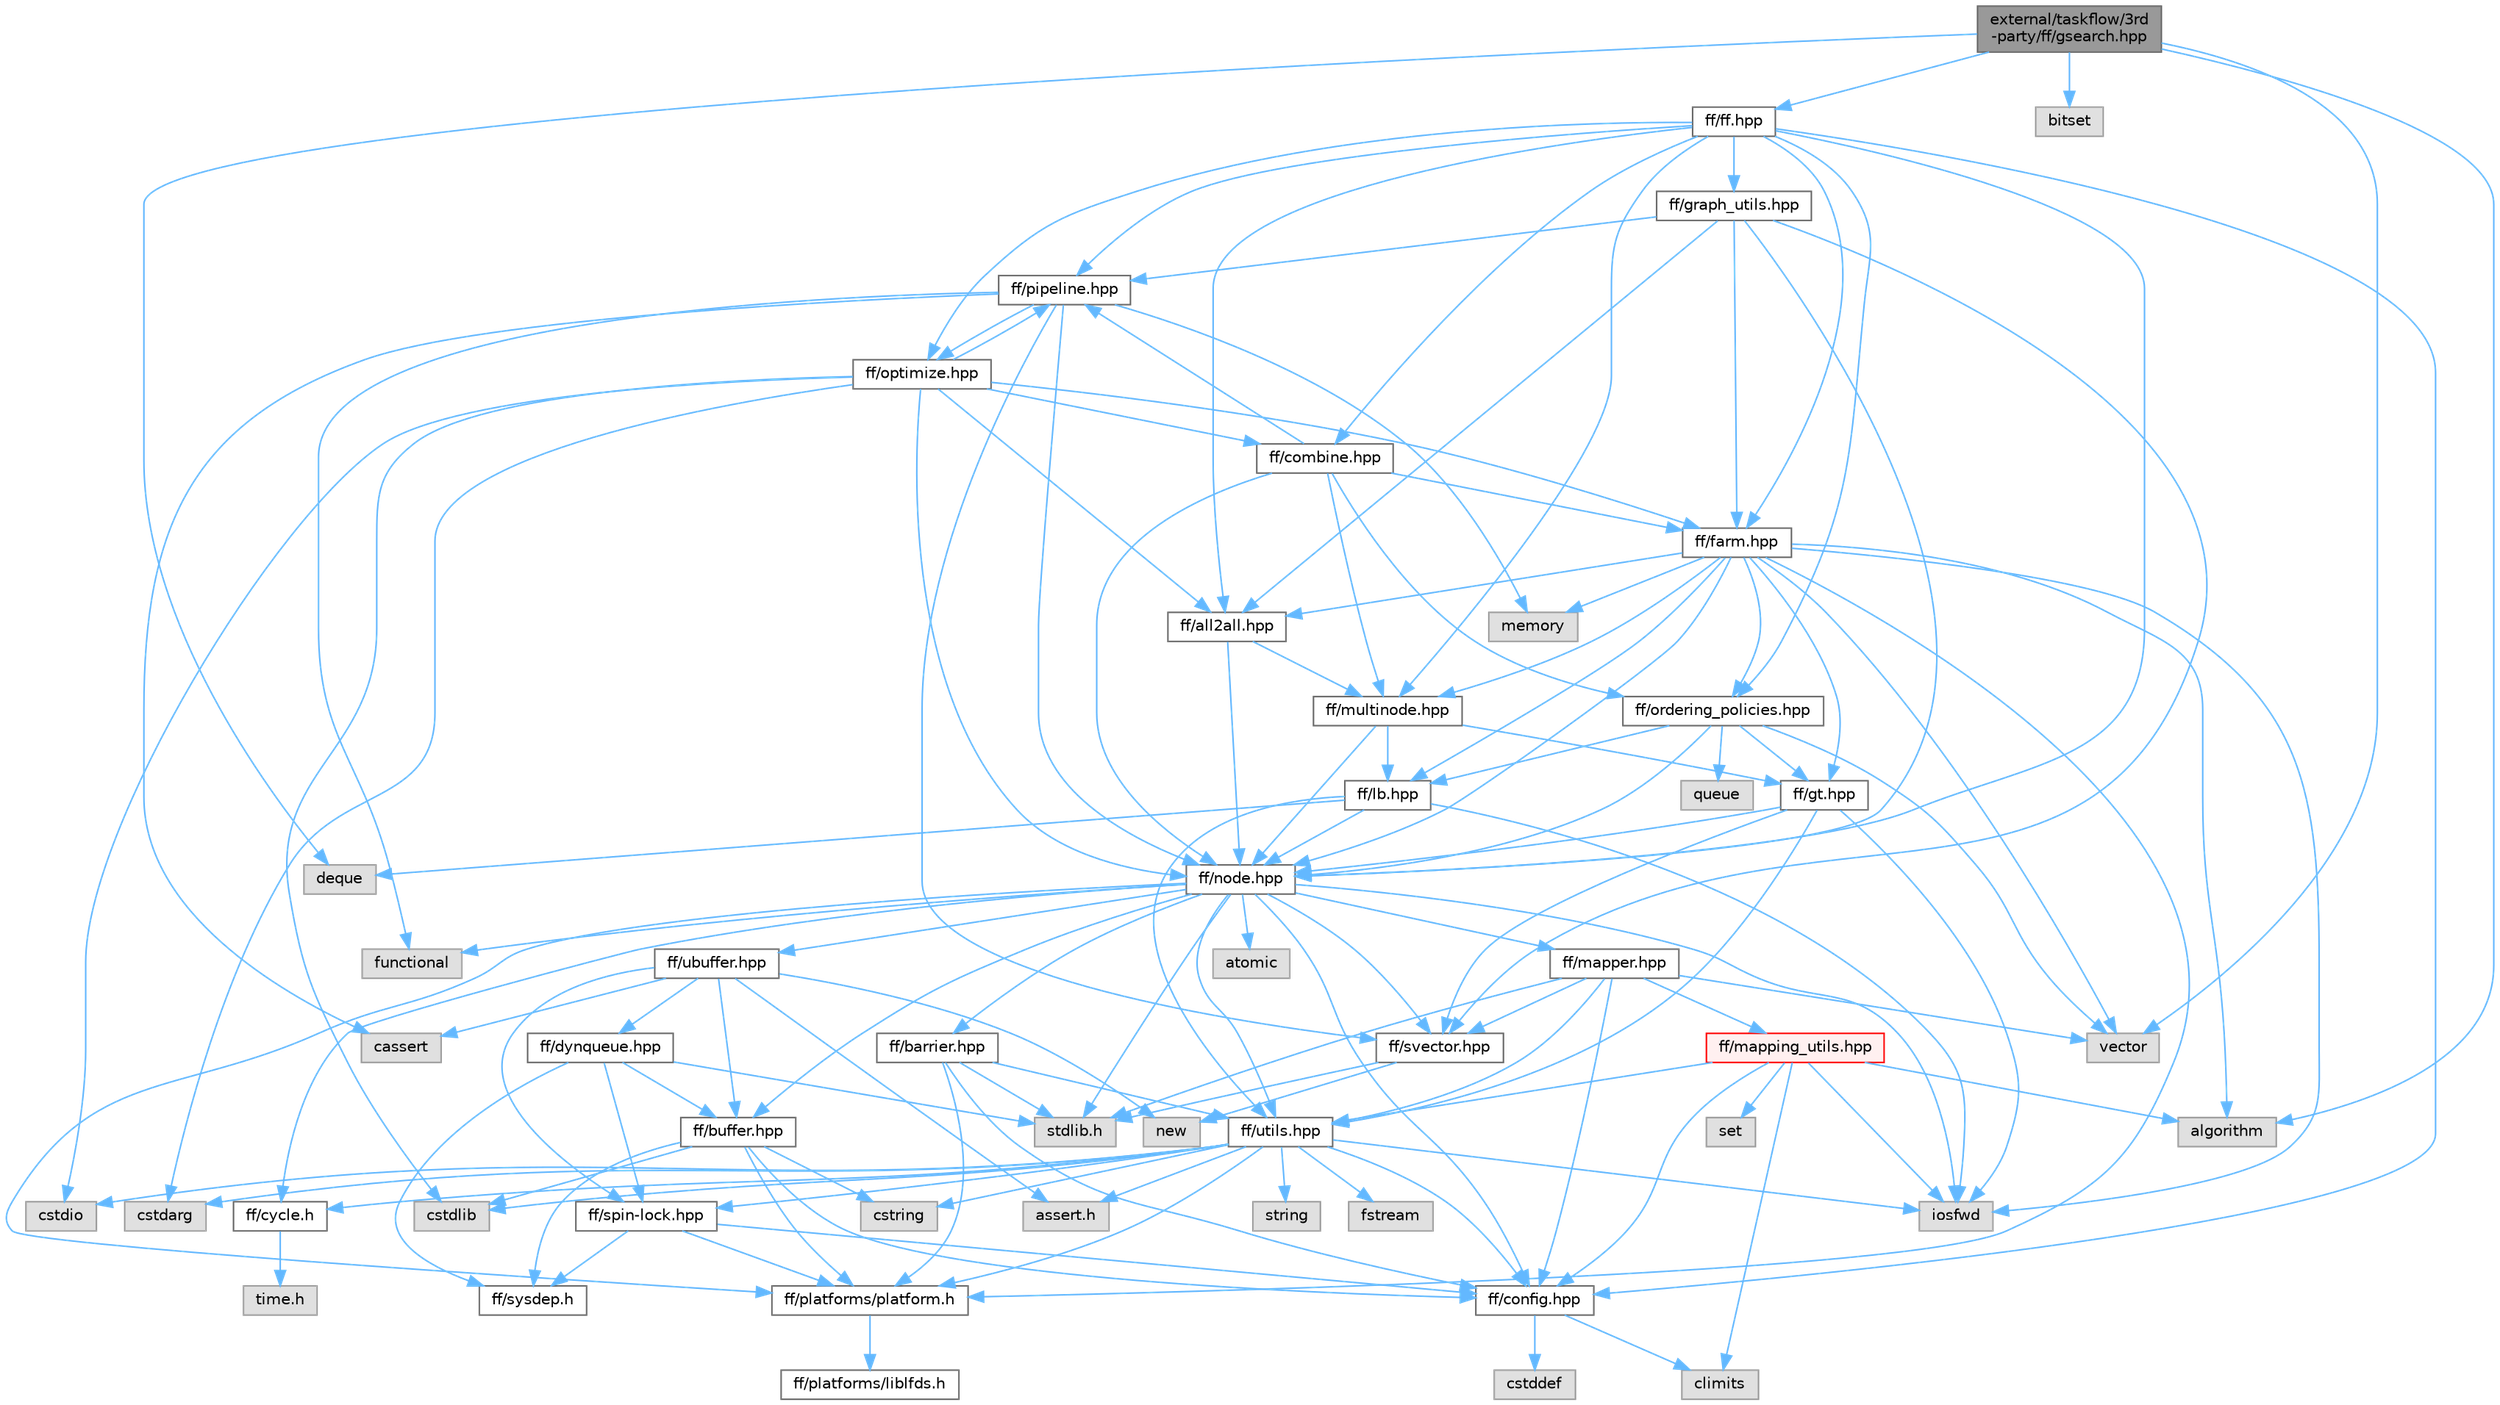 digraph "external/taskflow/3rd-party/ff/gsearch.hpp"
{
 // LATEX_PDF_SIZE
  bgcolor="transparent";
  edge [fontname=Helvetica,fontsize=10,labelfontname=Helvetica,labelfontsize=10];
  node [fontname=Helvetica,fontsize=10,shape=box,height=0.2,width=0.4];
  Node1 [id="Node000001",label="external/taskflow/3rd\l-party/ff/gsearch.hpp",height=0.2,width=0.4,color="gray40", fillcolor="grey60", style="filled", fontcolor="black",tooltip="This file implements the graph search skeleton."];
  Node1 -> Node2 [id="edge1_Node000001_Node000002",color="steelblue1",style="solid",tooltip=" "];
  Node2 [id="Node000002",label="deque",height=0.2,width=0.4,color="grey60", fillcolor="#E0E0E0", style="filled",tooltip=" "];
  Node1 -> Node3 [id="edge2_Node000001_Node000003",color="steelblue1",style="solid",tooltip=" "];
  Node3 [id="Node000003",label="vector",height=0.2,width=0.4,color="grey60", fillcolor="#E0E0E0", style="filled",tooltip=" "];
  Node1 -> Node4 [id="edge3_Node000001_Node000004",color="steelblue1",style="solid",tooltip=" "];
  Node4 [id="Node000004",label="bitset",height=0.2,width=0.4,color="grey60", fillcolor="#E0E0E0", style="filled",tooltip=" "];
  Node1 -> Node5 [id="edge4_Node000001_Node000005",color="steelblue1",style="solid",tooltip=" "];
  Node5 [id="Node000005",label="algorithm",height=0.2,width=0.4,color="grey60", fillcolor="#E0E0E0", style="filled",tooltip=" "];
  Node1 -> Node6 [id="edge5_Node000001_Node000006",color="steelblue1",style="solid",tooltip=" "];
  Node6 [id="Node000006",label="ff/ff.hpp",height=0.2,width=0.4,color="grey40", fillcolor="white", style="filled",URL="$ff_8hpp.html",tooltip=" "];
  Node6 -> Node7 [id="edge6_Node000006_Node000007",color="steelblue1",style="solid",tooltip=" "];
  Node7 [id="Node000007",label="ff/config.hpp",height=0.2,width=0.4,color="grey40", fillcolor="white", style="filled",URL="$config_8hpp.html",tooltip=" "];
  Node7 -> Node8 [id="edge7_Node000007_Node000008",color="steelblue1",style="solid",tooltip=" "];
  Node8 [id="Node000008",label="cstddef",height=0.2,width=0.4,color="grey60", fillcolor="#E0E0E0", style="filled",tooltip=" "];
  Node7 -> Node9 [id="edge8_Node000007_Node000009",color="steelblue1",style="solid",tooltip=" "];
  Node9 [id="Node000009",label="climits",height=0.2,width=0.4,color="grey60", fillcolor="#E0E0E0", style="filled",tooltip=" "];
  Node6 -> Node10 [id="edge9_Node000006_Node000010",color="steelblue1",style="solid",tooltip=" "];
  Node10 [id="Node000010",label="ff/node.hpp",height=0.2,width=0.4,color="grey40", fillcolor="white", style="filled",URL="$node_8hpp.html",tooltip="FastFlow ff_node"];
  Node10 -> Node11 [id="edge10_Node000010_Node000011",color="steelblue1",style="solid",tooltip=" "];
  Node11 [id="Node000011",label="stdlib.h",height=0.2,width=0.4,color="grey60", fillcolor="#E0E0E0", style="filled",tooltip=" "];
  Node10 -> Node12 [id="edge11_Node000010_Node000012",color="steelblue1",style="solid",tooltip=" "];
  Node12 [id="Node000012",label="iosfwd",height=0.2,width=0.4,color="grey60", fillcolor="#E0E0E0", style="filled",tooltip=" "];
  Node10 -> Node13 [id="edge12_Node000010_Node000013",color="steelblue1",style="solid",tooltip=" "];
  Node13 [id="Node000013",label="functional",height=0.2,width=0.4,color="grey60", fillcolor="#E0E0E0", style="filled",tooltip=" "];
  Node10 -> Node14 [id="edge13_Node000010_Node000014",color="steelblue1",style="solid",tooltip=" "];
  Node14 [id="Node000014",label="ff/platforms/platform.h",height=0.2,width=0.4,color="grey40", fillcolor="white", style="filled",URL="$external_2taskflow_23rd-party_2ff_2platforms_2_platform_8h.html",tooltip=" "];
  Node14 -> Node15 [id="edge14_Node000014_Node000015",color="steelblue1",style="solid",tooltip=" "];
  Node15 [id="Node000015",label="ff/platforms/liblfds.h",height=0.2,width=0.4,color="grey40", fillcolor="white", style="filled",URL="$liblfds_8h.html",tooltip=" "];
  Node10 -> Node16 [id="edge15_Node000010_Node000016",color="steelblue1",style="solid",tooltip=" "];
  Node16 [id="Node000016",label="ff/cycle.h",height=0.2,width=0.4,color="grey40", fillcolor="white", style="filled",URL="$cycle_8h.html",tooltip=" "];
  Node16 -> Node17 [id="edge16_Node000016_Node000017",color="steelblue1",style="solid",tooltip=" "];
  Node17 [id="Node000017",label="time.h",height=0.2,width=0.4,color="grey60", fillcolor="#E0E0E0", style="filled",tooltip=" "];
  Node10 -> Node18 [id="edge17_Node000010_Node000018",color="steelblue1",style="solid",tooltip=" "];
  Node18 [id="Node000018",label="ff/utils.hpp",height=0.2,width=0.4,color="grey40", fillcolor="white", style="filled",URL="$utils_8hpp.html",tooltip="Utility functions"];
  Node18 -> Node19 [id="edge18_Node000018_Node000019",color="steelblue1",style="solid",tooltip=" "];
  Node19 [id="Node000019",label="assert.h",height=0.2,width=0.4,color="grey60", fillcolor="#E0E0E0", style="filled",tooltip=" "];
  Node18 -> Node20 [id="edge19_Node000018_Node000020",color="steelblue1",style="solid",tooltip=" "];
  Node20 [id="Node000020",label="cstdio",height=0.2,width=0.4,color="grey60", fillcolor="#E0E0E0", style="filled",tooltip=" "];
  Node18 -> Node21 [id="edge20_Node000018_Node000021",color="steelblue1",style="solid",tooltip=" "];
  Node21 [id="Node000021",label="cstdlib",height=0.2,width=0.4,color="grey60", fillcolor="#E0E0E0", style="filled",tooltip=" "];
  Node18 -> Node22 [id="edge21_Node000018_Node000022",color="steelblue1",style="solid",tooltip=" "];
  Node22 [id="Node000022",label="cstdarg",height=0.2,width=0.4,color="grey60", fillcolor="#E0E0E0", style="filled",tooltip=" "];
  Node18 -> Node12 [id="edge22_Node000018_Node000012",color="steelblue1",style="solid",tooltip=" "];
  Node18 -> Node7 [id="edge23_Node000018_Node000007",color="steelblue1",style="solid",tooltip=" "];
  Node18 -> Node14 [id="edge24_Node000018_Node000014",color="steelblue1",style="solid",tooltip=" "];
  Node18 -> Node23 [id="edge25_Node000018_Node000023",color="steelblue1",style="solid",tooltip=" "];
  Node23 [id="Node000023",label="cstring",height=0.2,width=0.4,color="grey60", fillcolor="#E0E0E0", style="filled",tooltip=" "];
  Node18 -> Node24 [id="edge26_Node000018_Node000024",color="steelblue1",style="solid",tooltip=" "];
  Node24 [id="Node000024",label="string",height=0.2,width=0.4,color="grey60", fillcolor="#E0E0E0", style="filled",tooltip=" "];
  Node18 -> Node25 [id="edge27_Node000018_Node000025",color="steelblue1",style="solid",tooltip=" "];
  Node25 [id="Node000025",label="fstream",height=0.2,width=0.4,color="grey60", fillcolor="#E0E0E0", style="filled",tooltip=" "];
  Node18 -> Node16 [id="edge28_Node000018_Node000016",color="steelblue1",style="solid",tooltip=" "];
  Node18 -> Node26 [id="edge29_Node000018_Node000026",color="steelblue1",style="solid",tooltip=" "];
  Node26 [id="Node000026",label="ff/spin-lock.hpp",height=0.2,width=0.4,color="grey40", fillcolor="white", style="filled",URL="$spin-lock_8hpp.html",tooltip="This file contains several alternative spin lock(s) implementations that can be used as FastFlow spin..."];
  Node26 -> Node27 [id="edge30_Node000026_Node000027",color="steelblue1",style="solid",tooltip=" "];
  Node27 [id="Node000027",label="ff/sysdep.h",height=0.2,width=0.4,color="grey40", fillcolor="white", style="filled",URL="$sysdep_8h.html",tooltip=" "];
  Node26 -> Node14 [id="edge31_Node000026_Node000014",color="steelblue1",style="solid",tooltip=" "];
  Node26 -> Node7 [id="edge32_Node000026_Node000007",color="steelblue1",style="solid",tooltip=" "];
  Node10 -> Node28 [id="edge33_Node000010_Node000028",color="steelblue1",style="solid",tooltip=" "];
  Node28 [id="Node000028",label="ff/buffer.hpp",height=0.2,width=0.4,color="grey40", fillcolor="white", style="filled",URL="$buffer_8hpp.html",tooltip="This file contains the definition of the bounded SPSC channel buffer used in FastFlow"];
  Node28 -> Node21 [id="edge34_Node000028_Node000021",color="steelblue1",style="solid",tooltip=" "];
  Node28 -> Node23 [id="edge35_Node000028_Node000023",color="steelblue1",style="solid",tooltip=" "];
  Node28 -> Node27 [id="edge36_Node000028_Node000027",color="steelblue1",style="solid",tooltip=" "];
  Node28 -> Node7 [id="edge37_Node000028_Node000007",color="steelblue1",style="solid",tooltip=" "];
  Node28 -> Node14 [id="edge38_Node000028_Node000014",color="steelblue1",style="solid",tooltip=" "];
  Node10 -> Node29 [id="edge39_Node000010_Node000029",color="steelblue1",style="solid",tooltip=" "];
  Node29 [id="Node000029",label="ff/ubuffer.hpp",height=0.2,width=0.4,color="grey40", fillcolor="white", style="filled",URL="$ubuffer_8hpp.html",tooltip="This file contains the definition of the unbounded SWSR circular buffer used in FastFlow"];
  Node29 -> Node19 [id="edge40_Node000029_Node000019",color="steelblue1",style="solid",tooltip=" "];
  Node29 -> Node30 [id="edge41_Node000029_Node000030",color="steelblue1",style="solid",tooltip=" "];
  Node30 [id="Node000030",label="cassert",height=0.2,width=0.4,color="grey60", fillcolor="#E0E0E0", style="filled",tooltip=" "];
  Node29 -> Node31 [id="edge42_Node000029_Node000031",color="steelblue1",style="solid",tooltip=" "];
  Node31 [id="Node000031",label="new",height=0.2,width=0.4,color="grey60", fillcolor="#E0E0E0", style="filled",tooltip=" "];
  Node29 -> Node32 [id="edge43_Node000029_Node000032",color="steelblue1",style="solid",tooltip=" "];
  Node32 [id="Node000032",label="ff/dynqueue.hpp",height=0.2,width=0.4,color="grey40", fillcolor="white", style="filled",URL="$dynqueue_8hpp.html",tooltip="Implementation of a dynamic queue. Not currently used."];
  Node32 -> Node11 [id="edge44_Node000032_Node000011",color="steelblue1",style="solid",tooltip=" "];
  Node32 -> Node28 [id="edge45_Node000032_Node000028",color="steelblue1",style="solid",tooltip=" "];
  Node32 -> Node26 [id="edge46_Node000032_Node000026",color="steelblue1",style="solid",tooltip=" "];
  Node32 -> Node27 [id="edge47_Node000032_Node000027",color="steelblue1",style="solid",tooltip=" "];
  Node29 -> Node28 [id="edge48_Node000029_Node000028",color="steelblue1",style="solid",tooltip=" "];
  Node29 -> Node26 [id="edge49_Node000029_Node000026",color="steelblue1",style="solid",tooltip=" "];
  Node10 -> Node33 [id="edge50_Node000010_Node000033",color="steelblue1",style="solid",tooltip=" "];
  Node33 [id="Node000033",label="ff/mapper.hpp",height=0.2,width=0.4,color="grey40", fillcolor="white", style="filled",URL="$mapper_8hpp.html",tooltip="This file contains the thread mapper definition used in FastFlow"];
  Node33 -> Node11 [id="edge51_Node000033_Node000011",color="steelblue1",style="solid",tooltip=" "];
  Node33 -> Node7 [id="edge52_Node000033_Node000007",color="steelblue1",style="solid",tooltip=" "];
  Node33 -> Node34 [id="edge53_Node000033_Node000034",color="steelblue1",style="solid",tooltip=" "];
  Node34 [id="Node000034",label="ff/svector.hpp",height=0.2,width=0.4,color="grey40", fillcolor="white", style="filled",URL="$svector_8hpp.html",tooltip="Simple yet efficient dynamic vector"];
  Node34 -> Node11 [id="edge54_Node000034_Node000011",color="steelblue1",style="solid",tooltip=" "];
  Node34 -> Node31 [id="edge55_Node000034_Node000031",color="steelblue1",style="solid",tooltip=" "];
  Node33 -> Node18 [id="edge56_Node000033_Node000018",color="steelblue1",style="solid",tooltip=" "];
  Node33 -> Node35 [id="edge57_Node000033_Node000035",color="steelblue1",style="solid",tooltip=" "];
  Node35 [id="Node000035",label="ff/mapping_utils.hpp",height=0.2,width=0.4,color="red", fillcolor="#FFF0F0", style="filled",URL="$mapping__utils_8hpp.html",tooltip="This file contains utilities for plaform inspection and thread pinning"];
  Node35 -> Node9 [id="edge58_Node000035_Node000009",color="steelblue1",style="solid",tooltip=" "];
  Node35 -> Node36 [id="edge59_Node000035_Node000036",color="steelblue1",style="solid",tooltip=" "];
  Node36 [id="Node000036",label="set",height=0.2,width=0.4,color="grey60", fillcolor="#E0E0E0", style="filled",tooltip=" "];
  Node35 -> Node5 [id="edge60_Node000035_Node000005",color="steelblue1",style="solid",tooltip=" "];
  Node35 -> Node12 [id="edge61_Node000035_Node000012",color="steelblue1",style="solid",tooltip=" "];
  Node35 -> Node7 [id="edge62_Node000035_Node000007",color="steelblue1",style="solid",tooltip=" "];
  Node35 -> Node18 [id="edge63_Node000035_Node000018",color="steelblue1",style="solid",tooltip=" "];
  Node33 -> Node3 [id="edge64_Node000033_Node000003",color="steelblue1",style="solid",tooltip=" "];
  Node10 -> Node7 [id="edge65_Node000010_Node000007",color="steelblue1",style="solid",tooltip=" "];
  Node10 -> Node34 [id="edge66_Node000010_Node000034",color="steelblue1",style="solid",tooltip=" "];
  Node10 -> Node39 [id="edge67_Node000010_Node000039",color="steelblue1",style="solid",tooltip=" "];
  Node39 [id="Node000039",label="ff/barrier.hpp",height=0.2,width=0.4,color="grey40", fillcolor="white", style="filled",URL="$barrier_8hpp.html",tooltip="FastFlow blocking and non-blocking barrier implementations"];
  Node39 -> Node11 [id="edge68_Node000039_Node000011",color="steelblue1",style="solid",tooltip=" "];
  Node39 -> Node14 [id="edge69_Node000039_Node000014",color="steelblue1",style="solid",tooltip=" "];
  Node39 -> Node18 [id="edge70_Node000039_Node000018",color="steelblue1",style="solid",tooltip=" "];
  Node39 -> Node7 [id="edge71_Node000039_Node000007",color="steelblue1",style="solid",tooltip=" "];
  Node10 -> Node40 [id="edge72_Node000010_Node000040",color="steelblue1",style="solid",tooltip=" "];
  Node40 [id="Node000040",label="atomic",height=0.2,width=0.4,color="grey60", fillcolor="#E0E0E0", style="filled",tooltip=" "];
  Node6 -> Node41 [id="edge73_Node000006_Node000041",color="steelblue1",style="solid",tooltip=" "];
  Node41 [id="Node000041",label="ff/multinode.hpp",height=0.2,width=0.4,color="grey40", fillcolor="white", style="filled",URL="$multinode_8hpp.html",tooltip="FastFlow ff_minode ff_monode and typed versions."];
  Node41 -> Node10 [id="edge74_Node000041_Node000010",color="steelblue1",style="solid",tooltip=" "];
  Node41 -> Node42 [id="edge75_Node000041_Node000042",color="steelblue1",style="solid",tooltip=" "];
  Node42 [id="Node000042",label="ff/lb.hpp",height=0.2,width=0.4,color="grey40", fillcolor="white", style="filled",URL="$lb_8hpp.html",tooltip="Farm Emitter (not a ff_node)"];
  Node42 -> Node12 [id="edge76_Node000042_Node000012",color="steelblue1",style="solid",tooltip=" "];
  Node42 -> Node2 [id="edge77_Node000042_Node000002",color="steelblue1",style="solid",tooltip=" "];
  Node42 -> Node18 [id="edge78_Node000042_Node000018",color="steelblue1",style="solid",tooltip=" "];
  Node42 -> Node10 [id="edge79_Node000042_Node000010",color="steelblue1",style="solid",tooltip=" "];
  Node41 -> Node43 [id="edge80_Node000041_Node000043",color="steelblue1",style="solid",tooltip=" "];
  Node43 [id="Node000043",label="ff/gt.hpp",height=0.2,width=0.4,color="grey40", fillcolor="white", style="filled",URL="$gt_8hpp.html",tooltip="Farm Collector (it is not a ff_node)"];
  Node43 -> Node12 [id="edge81_Node000043_Node000012",color="steelblue1",style="solid",tooltip=" "];
  Node43 -> Node34 [id="edge82_Node000043_Node000034",color="steelblue1",style="solid",tooltip=" "];
  Node43 -> Node18 [id="edge83_Node000043_Node000018",color="steelblue1",style="solid",tooltip=" "];
  Node43 -> Node10 [id="edge84_Node000043_Node000010",color="steelblue1",style="solid",tooltip=" "];
  Node6 -> Node44 [id="edge85_Node000006_Node000044",color="steelblue1",style="solid",tooltip=" "];
  Node44 [id="Node000044",label="ff/pipeline.hpp",height=0.2,width=0.4,color="grey40", fillcolor="white", style="filled",URL="$3rd-party_2ff_2pipeline_8hpp.html",tooltip="This file implements the pipeline skeleton, both in the high-level pattern syntax (ff::ff_pipe) and l..."];
  Node44 -> Node30 [id="edge86_Node000044_Node000030",color="steelblue1",style="solid",tooltip=" "];
  Node44 -> Node45 [id="edge87_Node000044_Node000045",color="steelblue1",style="solid",tooltip=" "];
  Node45 [id="Node000045",label="memory",height=0.2,width=0.4,color="grey60", fillcolor="#E0E0E0", style="filled",tooltip=" "];
  Node44 -> Node13 [id="edge88_Node000044_Node000013",color="steelblue1",style="solid",tooltip=" "];
  Node44 -> Node34 [id="edge89_Node000044_Node000034",color="steelblue1",style="solid",tooltip=" "];
  Node44 -> Node10 [id="edge90_Node000044_Node000010",color="steelblue1",style="solid",tooltip=" "];
  Node44 -> Node46 [id="edge91_Node000044_Node000046",color="steelblue1",style="solid",tooltip=" "];
  Node46 [id="Node000046",label="ff/optimize.hpp",height=0.2,width=0.4,color="grey40", fillcolor="white", style="filled",URL="$optimize_8hpp.html",tooltip="FastFlow optimization heuristics"];
  Node46 -> Node20 [id="edge92_Node000046_Node000020",color="steelblue1",style="solid",tooltip=" "];
  Node46 -> Node21 [id="edge93_Node000046_Node000021",color="steelblue1",style="solid",tooltip=" "];
  Node46 -> Node22 [id="edge94_Node000046_Node000022",color="steelblue1",style="solid",tooltip=" "];
  Node46 -> Node10 [id="edge95_Node000046_Node000010",color="steelblue1",style="solid",tooltip=" "];
  Node46 -> Node44 [id="edge96_Node000046_Node000044",color="steelblue1",style="solid",tooltip=" "];
  Node46 -> Node47 [id="edge97_Node000046_Node000047",color="steelblue1",style="solid",tooltip=" "];
  Node47 [id="Node000047",label="ff/farm.hpp",height=0.2,width=0.4,color="grey40", fillcolor="white", style="filled",URL="$farm_8hpp.html",tooltip="Farm pattern"];
  Node47 -> Node12 [id="edge98_Node000047_Node000012",color="steelblue1",style="solid",tooltip=" "];
  Node47 -> Node3 [id="edge99_Node000047_Node000003",color="steelblue1",style="solid",tooltip=" "];
  Node47 -> Node5 [id="edge100_Node000047_Node000005",color="steelblue1",style="solid",tooltip=" "];
  Node47 -> Node45 [id="edge101_Node000047_Node000045",color="steelblue1",style="solid",tooltip=" "];
  Node47 -> Node14 [id="edge102_Node000047_Node000014",color="steelblue1",style="solid",tooltip=" "];
  Node47 -> Node42 [id="edge103_Node000047_Node000042",color="steelblue1",style="solid",tooltip=" "];
  Node47 -> Node43 [id="edge104_Node000047_Node000043",color="steelblue1",style="solid",tooltip=" "];
  Node47 -> Node10 [id="edge105_Node000047_Node000010",color="steelblue1",style="solid",tooltip=" "];
  Node47 -> Node41 [id="edge106_Node000047_Node000041",color="steelblue1",style="solid",tooltip=" "];
  Node47 -> Node48 [id="edge107_Node000047_Node000048",color="steelblue1",style="solid",tooltip=" "];
  Node48 [id="Node000048",label="ff/ordering_policies.hpp",height=0.2,width=0.4,color="grey40", fillcolor="white", style="filled",URL="$ordering__policies_8hpp.html",tooltip=" "];
  Node48 -> Node3 [id="edge108_Node000048_Node000003",color="steelblue1",style="solid",tooltip=" "];
  Node48 -> Node49 [id="edge109_Node000048_Node000049",color="steelblue1",style="solid",tooltip=" "];
  Node49 [id="Node000049",label="queue",height=0.2,width=0.4,color="grey60", fillcolor="#E0E0E0", style="filled",tooltip=" "];
  Node48 -> Node42 [id="edge110_Node000048_Node000042",color="steelblue1",style="solid",tooltip=" "];
  Node48 -> Node43 [id="edge111_Node000048_Node000043",color="steelblue1",style="solid",tooltip=" "];
  Node48 -> Node10 [id="edge112_Node000048_Node000010",color="steelblue1",style="solid",tooltip=" "];
  Node47 -> Node50 [id="edge113_Node000047_Node000050",color="steelblue1",style="solid",tooltip=" "];
  Node50 [id="Node000050",label="ff/all2all.hpp",height=0.2,width=0.4,color="grey40", fillcolor="white", style="filled",URL="$all2all_8hpp.html",tooltip="FastFlow all-2-all building block"];
  Node50 -> Node10 [id="edge114_Node000050_Node000010",color="steelblue1",style="solid",tooltip=" "];
  Node50 -> Node41 [id="edge115_Node000050_Node000041",color="steelblue1",style="solid",tooltip=" "];
  Node46 -> Node50 [id="edge116_Node000046_Node000050",color="steelblue1",style="solid",tooltip=" "];
  Node46 -> Node51 [id="edge117_Node000046_Node000051",color="steelblue1",style="solid",tooltip=" "];
  Node51 [id="Node000051",label="ff/combine.hpp",height=0.2,width=0.4,color="grey40", fillcolor="white", style="filled",URL="$combine_8hpp.html",tooltip="FastFlow composition building block"];
  Node51 -> Node10 [id="edge118_Node000051_Node000010",color="steelblue1",style="solid",tooltip=" "];
  Node51 -> Node41 [id="edge119_Node000051_Node000041",color="steelblue1",style="solid",tooltip=" "];
  Node51 -> Node44 [id="edge120_Node000051_Node000044",color="steelblue1",style="solid",tooltip=" "];
  Node51 -> Node48 [id="edge121_Node000051_Node000048",color="steelblue1",style="solid",tooltip=" "];
  Node51 -> Node47 [id="edge122_Node000051_Node000047",color="steelblue1",style="solid",tooltip=" "];
  Node6 -> Node47 [id="edge123_Node000006_Node000047",color="steelblue1",style="solid",tooltip=" "];
  Node6 -> Node50 [id="edge124_Node000006_Node000050",color="steelblue1",style="solid",tooltip=" "];
  Node6 -> Node51 [id="edge125_Node000006_Node000051",color="steelblue1",style="solid",tooltip=" "];
  Node6 -> Node46 [id="edge126_Node000006_Node000046",color="steelblue1",style="solid",tooltip=" "];
  Node6 -> Node48 [id="edge127_Node000006_Node000048",color="steelblue1",style="solid",tooltip=" "];
  Node6 -> Node52 [id="edge128_Node000006_Node000052",color="steelblue1",style="solid",tooltip=" "];
  Node52 [id="Node000052",label="ff/graph_utils.hpp",height=0.2,width=0.4,color="grey40", fillcolor="white", style="filled",URL="$graph__utils_8hpp.html",tooltip="Utility functions for manipulating the concurrency graph"];
  Node52 -> Node34 [id="edge129_Node000052_Node000034",color="steelblue1",style="solid",tooltip=" "];
  Node52 -> Node10 [id="edge130_Node000052_Node000010",color="steelblue1",style="solid",tooltip=" "];
  Node52 -> Node47 [id="edge131_Node000052_Node000047",color="steelblue1",style="solid",tooltip=" "];
  Node52 -> Node50 [id="edge132_Node000052_Node000050",color="steelblue1",style="solid",tooltip=" "];
  Node52 -> Node44 [id="edge133_Node000052_Node000044",color="steelblue1",style="solid",tooltip=" "];
}
